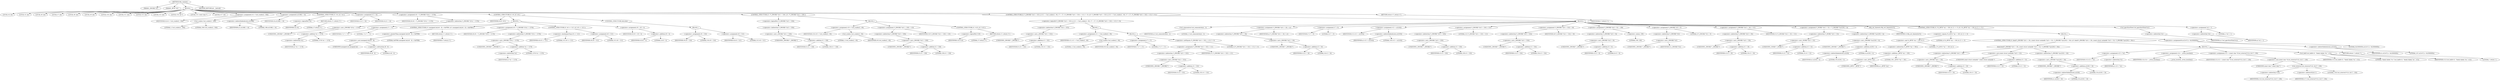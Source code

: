 digraph tftp_connect {  
"1000114" [label = "(METHOD,tftp_connect)" ]
"1000115" [label = "(PARAM,_DWORD *a1)" ]
"1000116" [label = "(PARAM,_BYTE *a2)" ]
"1000117" [label = "(BLOCK,,)" ]
"1000118" [label = "(LOCAL,v4: int)" ]
"1000119" [label = "(LOCAL,v5: int)" ]
"1000120" [label = "(LOCAL,v6: int)" ]
"1000121" [label = "(LOCAL,v7: int)" ]
"1000122" [label = "(LOCAL,v8: int)" ]
"1000123" [label = "(LOCAL,v9: int)" ]
"1000124" [label = "(LOCAL,v10: int)" ]
"1000125" [label = "(LOCAL,v11: int)" ]
"1000126" [label = "(LOCAL,v12: int)" ]
"1000127" [label = "(LOCAL,v13: int)" ]
"1000128" [label = "(LOCAL,v14: int *)" ]
"1000129" [label = "(LOCAL,v15: const char *)" ]
"1000130" [label = "(LOCAL,v17: int)" ]
"1000131" [label = "(<operator>.assignment,v4 = Curl_ccalloc(1, 336))" ]
"1000132" [label = "(IDENTIFIER,v4,v4 = Curl_ccalloc(1, 336))" ]
"1000133" [label = "(Curl_ccalloc,Curl_ccalloc(1, 336))" ]
"1000134" [label = "(LITERAL,1,Curl_ccalloc(1, 336))" ]
"1000135" [label = "(LITERAL,336,Curl_ccalloc(1, 336))" ]
"1000136" [label = "(<operator>.assignment,a1[188] = v4)" ]
"1000137" [label = "(<operator>.indirectIndexAccess,a1[188])" ]
"1000138" [label = "(IDENTIFIER,a1,a1[188] = v4)" ]
"1000139" [label = "(LITERAL,188,a1[188] = v4)" ]
"1000140" [label = "(IDENTIFIER,v4,a1[188] = v4)" ]
"1000141" [label = "(CONTROL_STRUCTURE,if ( !v4 ),if ( !v4 ))" ]
"1000142" [label = "(<operator>.logicalNot,!v4)" ]
"1000143" [label = "(IDENTIFIER,v4,!v4)" ]
"1000144" [label = "(RETURN,return 27;,return 27;)" ]
"1000145" [label = "(LITERAL,27,return 27;)" ]
"1000146" [label = "(<operator>.assignment,v5 = v4)" ]
"1000147" [label = "(IDENTIFIER,v5,v5 = v4)" ]
"1000148" [label = "(IDENTIFIER,v4,v5 = v4)" ]
"1000149" [label = "(<operator>.assignment,v6 = *(_DWORD *)(*a1 + 1576))" ]
"1000150" [label = "(IDENTIFIER,v6,v6 = *(_DWORD *)(*a1 + 1576))" ]
"1000151" [label = "(<operator>.indirection,*(_DWORD *)(*a1 + 1576))" ]
"1000152" [label = "(<operator>.cast,(_DWORD *)(*a1 + 1576))" ]
"1000153" [label = "(UNKNOWN,_DWORD *,_DWORD *)" ]
"1000154" [label = "(<operator>.addition,*a1 + 1576)" ]
"1000155" [label = "(<operator>.indirection,*a1)" ]
"1000156" [label = "(IDENTIFIER,a1,*a1 + 1576)" ]
"1000157" [label = "(LITERAL,1576,*a1 + 1576)" ]
"1000158" [label = "(CONTROL_STRUCTURE,if ( v6 ),if ( v6 ))" ]
"1000159" [label = "(IDENTIFIER,v6,if ( v6 ))" ]
"1000160" [label = "(BLOCK,,)" ]
"1000161" [label = "(<operator>.assignment,v7 = 71)" ]
"1000162" [label = "(IDENTIFIER,v7,v7 = 71)" ]
"1000163" [label = "(LITERAL,71,v7 = 71)" ]
"1000164" [label = "(CONTROL_STRUCTURE,if ( (unsigned int)(v6 - 8) > 0xFFB0 ),if ( (unsigned int)(v6 - 8) > 0xFFB0 ))" ]
"1000165" [label = "(<operator>.greaterThan,(unsigned int)(v6 - 8) > 0xFFB0)" ]
"1000166" [label = "(<operator>.cast,(unsigned int)(v6 - 8))" ]
"1000167" [label = "(UNKNOWN,unsigned int,unsigned int)" ]
"1000168" [label = "(<operator>.subtraction,v6 - 8)" ]
"1000169" [label = "(IDENTIFIER,v6,v6 - 8)" ]
"1000170" [label = "(LITERAL,8,v6 - 8)" ]
"1000171" [label = "(LITERAL,0xFFB0,(unsigned int)(v6 - 8) > 0xFFB0)" ]
"1000172" [label = "(RETURN,return v7;,return v7;)" ]
"1000173" [label = "(IDENTIFIER,v7,return v7;)" ]
"1000174" [label = "(<operator>.assignment,v8 = *(_DWORD *)(*a1 + 1576))" ]
"1000175" [label = "(IDENTIFIER,v8,v8 = *(_DWORD *)(*a1 + 1576))" ]
"1000176" [label = "(<operator>.indirection,*(_DWORD *)(*a1 + 1576))" ]
"1000177" [label = "(<operator>.cast,(_DWORD *)(*a1 + 1576))" ]
"1000178" [label = "(UNKNOWN,_DWORD *,_DWORD *)" ]
"1000179" [label = "(<operator>.addition,*a1 + 1576)" ]
"1000180" [label = "(<operator>.indirection,*a1)" ]
"1000181" [label = "(IDENTIFIER,a1,*a1 + 1576)" ]
"1000182" [label = "(LITERAL,1576,*a1 + 1576)" ]
"1000183" [label = "(CONTROL_STRUCTURE,if ( v6 <= 512 ),if ( v6 <= 512 ))" ]
"1000184" [label = "(<operator>.lessEqualsThan,v6 <= 512)" ]
"1000185" [label = "(IDENTIFIER,v6,v6 <= 512)" ]
"1000186" [label = "(LITERAL,512,v6 <= 512)" ]
"1000187" [label = "(<operator>.assignment,v8 = 512)" ]
"1000188" [label = "(IDENTIFIER,v8,v8 = 512)" ]
"1000189" [label = "(LITERAL,512,v8 = 512)" ]
"1000190" [label = "(<operator>.assignment,v9 = v8 + 4)" ]
"1000191" [label = "(IDENTIFIER,v9,v9 = v8 + 4)" ]
"1000192" [label = "(<operator>.addition,v8 + 4)" ]
"1000193" [label = "(IDENTIFIER,v8,v8 + 4)" ]
"1000194" [label = "(LITERAL,4,v8 + 4)" ]
"1000195" [label = "(CONTROL_STRUCTURE,else,else)" ]
"1000196" [label = "(BLOCK,,)" ]
"1000197" [label = "(<operator>.assignment,v9 = 516)" ]
"1000198" [label = "(IDENTIFIER,v9,v9 = 516)" ]
"1000199" [label = "(LITERAL,516,v9 = 516)" ]
"1000200" [label = "(<operator>.assignment,v6 = 512)" ]
"1000201" [label = "(IDENTIFIER,v6,v6 = 512)" ]
"1000202" [label = "(LITERAL,512,v6 = 512)" ]
"1000203" [label = "(CONTROL_STRUCTURE,if ( !*(_DWORD *)(v5 + 328) ),if ( !*(_DWORD *)(v5 + 328) ))" ]
"1000204" [label = "(<operator>.logicalNot,!*(_DWORD *)(v5 + 328))" ]
"1000205" [label = "(<operator>.indirection,*(_DWORD *)(v5 + 328))" ]
"1000206" [label = "(<operator>.cast,(_DWORD *)(v5 + 328))" ]
"1000207" [label = "(UNKNOWN,_DWORD *,_DWORD *)" ]
"1000208" [label = "(<operator>.addition,v5 + 328)" ]
"1000209" [label = "(IDENTIFIER,v5,v5 + 328)" ]
"1000210" [label = "(LITERAL,328,v5 + 328)" ]
"1000211" [label = "(BLOCK,,)" ]
"1000212" [label = "(<operator>.assignment,v10 = Curl_ccalloc(1, v9))" ]
"1000213" [label = "(IDENTIFIER,v10,v10 = Curl_ccalloc(1, v9))" ]
"1000214" [label = "(Curl_ccalloc,Curl_ccalloc(1, v9))" ]
"1000215" [label = "(LITERAL,1,Curl_ccalloc(1, v9))" ]
"1000216" [label = "(IDENTIFIER,v9,Curl_ccalloc(1, v9))" ]
"1000217" [label = "(<operator>.assignment,*(_DWORD *)(v5 + 328) = v10)" ]
"1000218" [label = "(<operator>.indirection,*(_DWORD *)(v5 + 328))" ]
"1000219" [label = "(<operator>.cast,(_DWORD *)(v5 + 328))" ]
"1000220" [label = "(UNKNOWN,_DWORD *,_DWORD *)" ]
"1000221" [label = "(<operator>.addition,v5 + 328)" ]
"1000222" [label = "(IDENTIFIER,v5,v5 + 328)" ]
"1000223" [label = "(LITERAL,328,v5 + 328)" ]
"1000224" [label = "(IDENTIFIER,v10,*(_DWORD *)(v5 + 328) = v10)" ]
"1000225" [label = "(CONTROL_STRUCTURE,if ( !v10 ),if ( !v10 ))" ]
"1000226" [label = "(<operator>.logicalNot,!v10)" ]
"1000227" [label = "(IDENTIFIER,v10,!v10)" ]
"1000228" [label = "(RETURN,return 27;,return 27;)" ]
"1000229" [label = "(LITERAL,27,return 27;)" ]
"1000230" [label = "(CONTROL_STRUCTURE,if ( *(_DWORD *)(v5 + 332) || (v11 = Curl_ccalloc(1, v9), v7 = 27, (*(_DWORD *)(v5 + 332) = v11) != 0) ),if ( *(_DWORD *)(v5 + 332) || (v11 = Curl_ccalloc(1, v9), v7 = 27, (*(_DWORD *)(v5 + 332) = v11) != 0) ))" ]
"1000231" [label = "(<operator>.logicalOr,*(_DWORD *)(v5 + 332) || (v11 = Curl_ccalloc(1, v9), v7 = 27, (*(_DWORD *)(v5 + 332) = v11) != 0))" ]
"1000232" [label = "(<operator>.indirection,*(_DWORD *)(v5 + 332))" ]
"1000233" [label = "(<operator>.cast,(_DWORD *)(v5 + 332))" ]
"1000234" [label = "(UNKNOWN,_DWORD *,_DWORD *)" ]
"1000235" [label = "(<operator>.addition,v5 + 332)" ]
"1000236" [label = "(IDENTIFIER,v5,v5 + 332)" ]
"1000237" [label = "(LITERAL,332,v5 + 332)" ]
"1000238" [label = "(BLOCK,,)" ]
"1000239" [label = "(<operator>.assignment,v11 = Curl_ccalloc(1, v9))" ]
"1000240" [label = "(IDENTIFIER,v11,v11 = Curl_ccalloc(1, v9))" ]
"1000241" [label = "(Curl_ccalloc,Curl_ccalloc(1, v9))" ]
"1000242" [label = "(LITERAL,1,Curl_ccalloc(1, v9))" ]
"1000243" [label = "(IDENTIFIER,v9,Curl_ccalloc(1, v9))" ]
"1000244" [label = "(BLOCK,,)" ]
"1000245" [label = "(<operator>.assignment,v7 = 27)" ]
"1000246" [label = "(IDENTIFIER,v7,v7 = 27)" ]
"1000247" [label = "(LITERAL,27,v7 = 27)" ]
"1000248" [label = "(<operator>.notEquals,(*(_DWORD *)(v5 + 332) = v11) != 0)" ]
"1000249" [label = "(<operator>.assignment,*(_DWORD *)(v5 + 332) = v11)" ]
"1000250" [label = "(<operator>.indirection,*(_DWORD *)(v5 + 332))" ]
"1000251" [label = "(<operator>.cast,(_DWORD *)(v5 + 332))" ]
"1000252" [label = "(UNKNOWN,_DWORD *,_DWORD *)" ]
"1000253" [label = "(<operator>.addition,v5 + 332)" ]
"1000254" [label = "(IDENTIFIER,v5,v5 + 332)" ]
"1000255" [label = "(LITERAL,332,v5 + 332)" ]
"1000256" [label = "(IDENTIFIER,v11,*(_DWORD *)(v5 + 332) = v11)" ]
"1000257" [label = "(LITERAL,0,(*(_DWORD *)(v5 + 332) = v11) != 0)" ]
"1000258" [label = "(BLOCK,,)" ]
"1000259" [label = "(Curl_conncontrol,Curl_conncontrol(a1, 1))" ]
"1000260" [label = "(IDENTIFIER,a1,Curl_conncontrol(a1, 1))" ]
"1000261" [label = "(LITERAL,1,Curl_conncontrol(a1, 1))" ]
"1000262" [label = "(<operator>.assignment,*(_DWORD *)(v5 + 16) = a1)" ]
"1000263" [label = "(<operator>.indirection,*(_DWORD *)(v5 + 16))" ]
"1000264" [label = "(<operator>.cast,(_DWORD *)(v5 + 16))" ]
"1000265" [label = "(UNKNOWN,_DWORD *,_DWORD *)" ]
"1000266" [label = "(<operator>.addition,v5 + 16)" ]
"1000267" [label = "(IDENTIFIER,v5,v5 + 16)" ]
"1000268" [label = "(LITERAL,16,v5 + 16)" ]
"1000269" [label = "(IDENTIFIER,a1,*(_DWORD *)(v5 + 16) = a1)" ]
"1000270" [label = "(<operator>.assignment,v7 = 0)" ]
"1000271" [label = "(IDENTIFIER,v7,v7 = 0)" ]
"1000272" [label = "(LITERAL,0,v7 = 0)" ]
"1000273" [label = "(<operator>.assignment,v12 = a1[105])" ]
"1000274" [label = "(IDENTIFIER,v12,v12 = a1[105])" ]
"1000275" [label = "(<operator>.indirectIndexAccess,a1[105])" ]
"1000276" [label = "(IDENTIFIER,a1,v12 = a1[105])" ]
"1000277" [label = "(LITERAL,105,v12 = a1[105])" ]
"1000278" [label = "(<operator>.assignment,*(_DWORD *)(v5 + 320) = 512)" ]
"1000279" [label = "(<operator>.indirection,*(_DWORD *)(v5 + 320))" ]
"1000280" [label = "(<operator>.cast,(_DWORD *)(v5 + 320))" ]
"1000281" [label = "(UNKNOWN,_DWORD *,_DWORD *)" ]
"1000282" [label = "(<operator>.addition,v5 + 320)" ]
"1000283" [label = "(IDENTIFIER,v5,v5 + 320)" ]
"1000284" [label = "(LITERAL,320,v5 + 320)" ]
"1000285" [label = "(LITERAL,512,*(_DWORD *)(v5 + 320) = 512)" ]
"1000286" [label = "(<operator>.assignment,*(_DWORD *)(v5 + 324) = v6)" ]
"1000287" [label = "(<operator>.indirection,*(_DWORD *)(v5 + 324))" ]
"1000288" [label = "(<operator>.cast,(_DWORD *)(v5 + 324))" ]
"1000289" [label = "(UNKNOWN,_DWORD *,_DWORD *)" ]
"1000290" [label = "(<operator>.addition,v5 + 324)" ]
"1000291" [label = "(IDENTIFIER,v5,v5 + 324)" ]
"1000292" [label = "(LITERAL,324,v5 + 324)" ]
"1000293" [label = "(IDENTIFIER,v6,*(_DWORD *)(v5 + 324) = v6)" ]
"1000294" [label = "(<operator>.assignment,*(_DWORD *)(v5 + 8) = -100)" ]
"1000295" [label = "(<operator>.indirection,*(_DWORD *)(v5 + 8))" ]
"1000296" [label = "(<operator>.cast,(_DWORD *)(v5 + 8))" ]
"1000297" [label = "(UNKNOWN,_DWORD *,_DWORD *)" ]
"1000298" [label = "(<operator>.addition,v5 + 8)" ]
"1000299" [label = "(IDENTIFIER,v5,v5 + 8)" ]
"1000300" [label = "(LITERAL,8,v5 + 8)" ]
"1000301" [label = "(<operator>.minus,-100)" ]
"1000302" [label = "(LITERAL,100,-100)" ]
"1000303" [label = "(<operator>.assignment,*(_DWORD *)v5 = 0)" ]
"1000304" [label = "(<operator>.indirection,*(_DWORD *)v5)" ]
"1000305" [label = "(<operator>.cast,(_DWORD *)v5)" ]
"1000306" [label = "(UNKNOWN,_DWORD *,_DWORD *)" ]
"1000307" [label = "(IDENTIFIER,v5,(_DWORD *)v5)" ]
"1000308" [label = "(LITERAL,0,*(_DWORD *)v5 = 0)" ]
"1000309" [label = "(<operator>.assignment,*(_DWORD *)(v5 + 20) = v12)" ]
"1000310" [label = "(<operator>.indirection,*(_DWORD *)(v5 + 20))" ]
"1000311" [label = "(<operator>.cast,(_DWORD *)(v5 + 20))" ]
"1000312" [label = "(UNKNOWN,_DWORD *,_DWORD *)" ]
"1000313" [label = "(<operator>.addition,v5 + 20)" ]
"1000314" [label = "(IDENTIFIER,v5,v5 + 20)" ]
"1000315" [label = "(LITERAL,20,v5 + 20)" ]
"1000316" [label = "(IDENTIFIER,v12,*(_DWORD *)(v5 + 20) = v12)" ]
"1000317" [label = "(<operator>.assignment,*(_WORD *)(v5 + 52) = *(_DWORD *)(a1[20] + 4))" ]
"1000318" [label = "(<operator>.indirection,*(_WORD *)(v5 + 52))" ]
"1000319" [label = "(<operator>.cast,(_WORD *)(v5 + 52))" ]
"1000320" [label = "(UNKNOWN,_WORD *,_WORD *)" ]
"1000321" [label = "(<operator>.addition,v5 + 52)" ]
"1000322" [label = "(IDENTIFIER,v5,v5 + 52)" ]
"1000323" [label = "(LITERAL,52,v5 + 52)" ]
"1000324" [label = "(<operator>.indirection,*(_DWORD *)(a1[20] + 4))" ]
"1000325" [label = "(<operator>.cast,(_DWORD *)(a1[20] + 4))" ]
"1000326" [label = "(UNKNOWN,_DWORD *,_DWORD *)" ]
"1000327" [label = "(<operator>.addition,a1[20] + 4)" ]
"1000328" [label = "(<operator>.indirectIndexAccess,a1[20])" ]
"1000329" [label = "(IDENTIFIER,a1,a1[20] + 4)" ]
"1000330" [label = "(LITERAL,20,a1[20] + 4)" ]
"1000331" [label = "(LITERAL,4,a1[20] + 4)" ]
"1000332" [label = "(tftp_set_timeouts,tftp_set_timeouts(v5))" ]
"1000333" [label = "(IDENTIFIER,v5,tftp_set_timeouts(v5))" ]
"1000334" [label = "(CONTROL_STRUCTURE,if ( (*((_BYTE *)a1 + 591) & 2) == 0 ),if ( (*((_BYTE *)a1 + 591) & 2) == 0 ))" ]
"1000335" [label = "(<operator>.equals,(*((_BYTE *)a1 + 591) & 2) == 0)" ]
"1000336" [label = "(<operator>.and,*((_BYTE *)a1 + 591) & 2)" ]
"1000337" [label = "(<operator>.indirection,*((_BYTE *)a1 + 591))" ]
"1000338" [label = "(<operator>.addition,(_BYTE *)a1 + 591)" ]
"1000339" [label = "(<operator>.cast,(_BYTE *)a1)" ]
"1000340" [label = "(UNKNOWN,_BYTE *,_BYTE *)" ]
"1000341" [label = "(IDENTIFIER,a1,(_BYTE *)a1)" ]
"1000342" [label = "(LITERAL,591,(_BYTE *)a1 + 591)" ]
"1000343" [label = "(LITERAL,2,*((_BYTE *)a1 + 591) & 2)" ]
"1000344" [label = "(LITERAL,0,(*((_BYTE *)a1 + 591) & 2) == 0)" ]
"1000345" [label = "(BLOCK,,)" ]
"1000346" [label = "(CONTROL_STRUCTURE,if ( bind(*(_DWORD *)(v5 + 20), (const struct sockaddr *)(v5 + 52), *(_DWORD *)(a1[20] + 16)) ),if ( bind(*(_DWORD *)(v5 + 20), (const struct sockaddr *)(v5 + 52), *(_DWORD *)(a1[20] + 16)) ))" ]
"1000347" [label = "(bind,bind(*(_DWORD *)(v5 + 20), (const struct sockaddr *)(v5 + 52), *(_DWORD *)(a1[20] + 16)))" ]
"1000348" [label = "(<operator>.indirection,*(_DWORD *)(v5 + 20))" ]
"1000349" [label = "(<operator>.cast,(_DWORD *)(v5 + 20))" ]
"1000350" [label = "(UNKNOWN,_DWORD *,_DWORD *)" ]
"1000351" [label = "(<operator>.addition,v5 + 20)" ]
"1000352" [label = "(IDENTIFIER,v5,v5 + 20)" ]
"1000353" [label = "(LITERAL,20,v5 + 20)" ]
"1000354" [label = "(<operator>.cast,(const struct sockaddr *)(v5 + 52))" ]
"1000355" [label = "(UNKNOWN,const struct sockaddr *,const struct sockaddr *)" ]
"1000356" [label = "(<operator>.addition,v5 + 52)" ]
"1000357" [label = "(IDENTIFIER,v5,v5 + 52)" ]
"1000358" [label = "(LITERAL,52,v5 + 52)" ]
"1000359" [label = "(<operator>.indirection,*(_DWORD *)(a1[20] + 16))" ]
"1000360" [label = "(<operator>.cast,(_DWORD *)(a1[20] + 16))" ]
"1000361" [label = "(UNKNOWN,_DWORD *,_DWORD *)" ]
"1000362" [label = "(<operator>.addition,a1[20] + 16)" ]
"1000363" [label = "(<operator>.indirectIndexAccess,a1[20])" ]
"1000364" [label = "(IDENTIFIER,a1,a1[20] + 16)" ]
"1000365" [label = "(LITERAL,20,a1[20] + 16)" ]
"1000366" [label = "(LITERAL,16,a1[20] + 16)" ]
"1000367" [label = "(BLOCK,,)" ]
"1000368" [label = "(<operator>.assignment,v13 = *a1)" ]
"1000369" [label = "(IDENTIFIER,v13,v13 = *a1)" ]
"1000370" [label = "(<operator>.indirection,*a1)" ]
"1000371" [label = "(IDENTIFIER,a1,v13 = *a1)" ]
"1000372" [label = "(<operator>.assignment,v14 = _errno_location())" ]
"1000373" [label = "(IDENTIFIER,v14,v14 = _errno_location())" ]
"1000374" [label = "(_errno_location,_errno_location())" ]
"1000375" [label = "(<operator>.assignment,v15 = (const char *)Curl_strerror(*v14, &v17, 128))" ]
"1000376" [label = "(IDENTIFIER,v15,v15 = (const char *)Curl_strerror(*v14, &v17, 128))" ]
"1000377" [label = "(<operator>.cast,(const char *)Curl_strerror(*v14, &v17, 128))" ]
"1000378" [label = "(UNKNOWN,const char *,const char *)" ]
"1000379" [label = "(Curl_strerror,Curl_strerror(*v14, &v17, 128))" ]
"1000380" [label = "(<operator>.indirection,*v14)" ]
"1000381" [label = "(IDENTIFIER,v14,Curl_strerror(*v14, &v17, 128))" ]
"1000382" [label = "(<operator>.addressOf,&v17)" ]
"1000383" [label = "(IDENTIFIER,v17,Curl_strerror(*v14, &v17, 128))" ]
"1000384" [label = "(LITERAL,128,Curl_strerror(*v14, &v17, 128))" ]
"1000385" [label = "(Curl_failf,Curl_failf(v13, \"bind() failed; %s\", v15))" ]
"1000386" [label = "(IDENTIFIER,v13,Curl_failf(v13, \"bind() failed; %s\", v15))" ]
"1000387" [label = "(LITERAL,\"bind() failed; %s\",Curl_failf(v13, \"bind() failed; %s\", v15))" ]
"1000388" [label = "(IDENTIFIER,v15,Curl_failf(v13, \"bind() failed; %s\", v15))" ]
"1000389" [label = "(RETURN,return 7;,return 7;)" ]
"1000390" [label = "(LITERAL,7,return 7;)" ]
"1000391" [label = "(<operators>.assignmentOr,a1[147] |= 0x2000000u)" ]
"1000392" [label = "(<operator>.indirectIndexAccess,a1[147])" ]
"1000393" [label = "(IDENTIFIER,a1,a1[147] |= 0x2000000u)" ]
"1000394" [label = "(LITERAL,147,a1[147] |= 0x2000000u)" ]
"1000395" [label = "(LITERAL,0x2000000u,a1[147] |= 0x2000000u)" ]
"1000396" [label = "(Curl_pgrsStartNow,Curl_pgrsStartNow(*a1))" ]
"1000397" [label = "(<operator>.indirection,*a1)" ]
"1000398" [label = "(IDENTIFIER,a1,Curl_pgrsStartNow(*a1))" ]
"1000399" [label = "(<operator>.assignment,*a2 = 1)" ]
"1000400" [label = "(<operator>.indirection,*a2)" ]
"1000401" [label = "(IDENTIFIER,a2,*a2 = 1)" ]
"1000402" [label = "(LITERAL,1,*a2 = 1)" ]
"1000403" [label = "(RETURN,return v7;,return v7;)" ]
"1000404" [label = "(IDENTIFIER,v7,return v7;)" ]
"1000405" [label = "(METHOD_RETURN,int __fastcall)" ]
  "1000114" -> "1000115" 
  "1000114" -> "1000116" 
  "1000114" -> "1000117" 
  "1000114" -> "1000405" 
  "1000117" -> "1000118" 
  "1000117" -> "1000119" 
  "1000117" -> "1000120" 
  "1000117" -> "1000121" 
  "1000117" -> "1000122" 
  "1000117" -> "1000123" 
  "1000117" -> "1000124" 
  "1000117" -> "1000125" 
  "1000117" -> "1000126" 
  "1000117" -> "1000127" 
  "1000117" -> "1000128" 
  "1000117" -> "1000129" 
  "1000117" -> "1000130" 
  "1000117" -> "1000131" 
  "1000117" -> "1000136" 
  "1000117" -> "1000141" 
  "1000117" -> "1000146" 
  "1000117" -> "1000149" 
  "1000117" -> "1000158" 
  "1000117" -> "1000203" 
  "1000117" -> "1000230" 
  "1000117" -> "1000403" 
  "1000131" -> "1000132" 
  "1000131" -> "1000133" 
  "1000133" -> "1000134" 
  "1000133" -> "1000135" 
  "1000136" -> "1000137" 
  "1000136" -> "1000140" 
  "1000137" -> "1000138" 
  "1000137" -> "1000139" 
  "1000141" -> "1000142" 
  "1000141" -> "1000144" 
  "1000142" -> "1000143" 
  "1000144" -> "1000145" 
  "1000146" -> "1000147" 
  "1000146" -> "1000148" 
  "1000149" -> "1000150" 
  "1000149" -> "1000151" 
  "1000151" -> "1000152" 
  "1000152" -> "1000153" 
  "1000152" -> "1000154" 
  "1000154" -> "1000155" 
  "1000154" -> "1000157" 
  "1000155" -> "1000156" 
  "1000158" -> "1000159" 
  "1000158" -> "1000160" 
  "1000158" -> "1000195" 
  "1000160" -> "1000161" 
  "1000160" -> "1000164" 
  "1000160" -> "1000174" 
  "1000160" -> "1000183" 
  "1000160" -> "1000190" 
  "1000161" -> "1000162" 
  "1000161" -> "1000163" 
  "1000164" -> "1000165" 
  "1000164" -> "1000172" 
  "1000165" -> "1000166" 
  "1000165" -> "1000171" 
  "1000166" -> "1000167" 
  "1000166" -> "1000168" 
  "1000168" -> "1000169" 
  "1000168" -> "1000170" 
  "1000172" -> "1000173" 
  "1000174" -> "1000175" 
  "1000174" -> "1000176" 
  "1000176" -> "1000177" 
  "1000177" -> "1000178" 
  "1000177" -> "1000179" 
  "1000179" -> "1000180" 
  "1000179" -> "1000182" 
  "1000180" -> "1000181" 
  "1000183" -> "1000184" 
  "1000183" -> "1000187" 
  "1000184" -> "1000185" 
  "1000184" -> "1000186" 
  "1000187" -> "1000188" 
  "1000187" -> "1000189" 
  "1000190" -> "1000191" 
  "1000190" -> "1000192" 
  "1000192" -> "1000193" 
  "1000192" -> "1000194" 
  "1000195" -> "1000196" 
  "1000196" -> "1000197" 
  "1000196" -> "1000200" 
  "1000197" -> "1000198" 
  "1000197" -> "1000199" 
  "1000200" -> "1000201" 
  "1000200" -> "1000202" 
  "1000203" -> "1000204" 
  "1000203" -> "1000211" 
  "1000204" -> "1000205" 
  "1000205" -> "1000206" 
  "1000206" -> "1000207" 
  "1000206" -> "1000208" 
  "1000208" -> "1000209" 
  "1000208" -> "1000210" 
  "1000211" -> "1000212" 
  "1000211" -> "1000217" 
  "1000211" -> "1000225" 
  "1000212" -> "1000213" 
  "1000212" -> "1000214" 
  "1000214" -> "1000215" 
  "1000214" -> "1000216" 
  "1000217" -> "1000218" 
  "1000217" -> "1000224" 
  "1000218" -> "1000219" 
  "1000219" -> "1000220" 
  "1000219" -> "1000221" 
  "1000221" -> "1000222" 
  "1000221" -> "1000223" 
  "1000225" -> "1000226" 
  "1000225" -> "1000228" 
  "1000226" -> "1000227" 
  "1000228" -> "1000229" 
  "1000230" -> "1000231" 
  "1000230" -> "1000258" 
  "1000231" -> "1000232" 
  "1000231" -> "1000238" 
  "1000232" -> "1000233" 
  "1000233" -> "1000234" 
  "1000233" -> "1000235" 
  "1000235" -> "1000236" 
  "1000235" -> "1000237" 
  "1000238" -> "1000239" 
  "1000238" -> "1000244" 
  "1000239" -> "1000240" 
  "1000239" -> "1000241" 
  "1000241" -> "1000242" 
  "1000241" -> "1000243" 
  "1000244" -> "1000245" 
  "1000244" -> "1000248" 
  "1000245" -> "1000246" 
  "1000245" -> "1000247" 
  "1000248" -> "1000249" 
  "1000248" -> "1000257" 
  "1000249" -> "1000250" 
  "1000249" -> "1000256" 
  "1000250" -> "1000251" 
  "1000251" -> "1000252" 
  "1000251" -> "1000253" 
  "1000253" -> "1000254" 
  "1000253" -> "1000255" 
  "1000258" -> "1000259" 
  "1000258" -> "1000262" 
  "1000258" -> "1000270" 
  "1000258" -> "1000273" 
  "1000258" -> "1000278" 
  "1000258" -> "1000286" 
  "1000258" -> "1000294" 
  "1000258" -> "1000303" 
  "1000258" -> "1000309" 
  "1000258" -> "1000317" 
  "1000258" -> "1000332" 
  "1000258" -> "1000334" 
  "1000258" -> "1000396" 
  "1000258" -> "1000399" 
  "1000259" -> "1000260" 
  "1000259" -> "1000261" 
  "1000262" -> "1000263" 
  "1000262" -> "1000269" 
  "1000263" -> "1000264" 
  "1000264" -> "1000265" 
  "1000264" -> "1000266" 
  "1000266" -> "1000267" 
  "1000266" -> "1000268" 
  "1000270" -> "1000271" 
  "1000270" -> "1000272" 
  "1000273" -> "1000274" 
  "1000273" -> "1000275" 
  "1000275" -> "1000276" 
  "1000275" -> "1000277" 
  "1000278" -> "1000279" 
  "1000278" -> "1000285" 
  "1000279" -> "1000280" 
  "1000280" -> "1000281" 
  "1000280" -> "1000282" 
  "1000282" -> "1000283" 
  "1000282" -> "1000284" 
  "1000286" -> "1000287" 
  "1000286" -> "1000293" 
  "1000287" -> "1000288" 
  "1000288" -> "1000289" 
  "1000288" -> "1000290" 
  "1000290" -> "1000291" 
  "1000290" -> "1000292" 
  "1000294" -> "1000295" 
  "1000294" -> "1000301" 
  "1000295" -> "1000296" 
  "1000296" -> "1000297" 
  "1000296" -> "1000298" 
  "1000298" -> "1000299" 
  "1000298" -> "1000300" 
  "1000301" -> "1000302" 
  "1000303" -> "1000304" 
  "1000303" -> "1000308" 
  "1000304" -> "1000305" 
  "1000305" -> "1000306" 
  "1000305" -> "1000307" 
  "1000309" -> "1000310" 
  "1000309" -> "1000316" 
  "1000310" -> "1000311" 
  "1000311" -> "1000312" 
  "1000311" -> "1000313" 
  "1000313" -> "1000314" 
  "1000313" -> "1000315" 
  "1000317" -> "1000318" 
  "1000317" -> "1000324" 
  "1000318" -> "1000319" 
  "1000319" -> "1000320" 
  "1000319" -> "1000321" 
  "1000321" -> "1000322" 
  "1000321" -> "1000323" 
  "1000324" -> "1000325" 
  "1000325" -> "1000326" 
  "1000325" -> "1000327" 
  "1000327" -> "1000328" 
  "1000327" -> "1000331" 
  "1000328" -> "1000329" 
  "1000328" -> "1000330" 
  "1000332" -> "1000333" 
  "1000334" -> "1000335" 
  "1000334" -> "1000345" 
  "1000335" -> "1000336" 
  "1000335" -> "1000344" 
  "1000336" -> "1000337" 
  "1000336" -> "1000343" 
  "1000337" -> "1000338" 
  "1000338" -> "1000339" 
  "1000338" -> "1000342" 
  "1000339" -> "1000340" 
  "1000339" -> "1000341" 
  "1000345" -> "1000346" 
  "1000345" -> "1000391" 
  "1000346" -> "1000347" 
  "1000346" -> "1000367" 
  "1000347" -> "1000348" 
  "1000347" -> "1000354" 
  "1000347" -> "1000359" 
  "1000348" -> "1000349" 
  "1000349" -> "1000350" 
  "1000349" -> "1000351" 
  "1000351" -> "1000352" 
  "1000351" -> "1000353" 
  "1000354" -> "1000355" 
  "1000354" -> "1000356" 
  "1000356" -> "1000357" 
  "1000356" -> "1000358" 
  "1000359" -> "1000360" 
  "1000360" -> "1000361" 
  "1000360" -> "1000362" 
  "1000362" -> "1000363" 
  "1000362" -> "1000366" 
  "1000363" -> "1000364" 
  "1000363" -> "1000365" 
  "1000367" -> "1000368" 
  "1000367" -> "1000372" 
  "1000367" -> "1000375" 
  "1000367" -> "1000385" 
  "1000367" -> "1000389" 
  "1000368" -> "1000369" 
  "1000368" -> "1000370" 
  "1000370" -> "1000371" 
  "1000372" -> "1000373" 
  "1000372" -> "1000374" 
  "1000375" -> "1000376" 
  "1000375" -> "1000377" 
  "1000377" -> "1000378" 
  "1000377" -> "1000379" 
  "1000379" -> "1000380" 
  "1000379" -> "1000382" 
  "1000379" -> "1000384" 
  "1000380" -> "1000381" 
  "1000382" -> "1000383" 
  "1000385" -> "1000386" 
  "1000385" -> "1000387" 
  "1000385" -> "1000388" 
  "1000389" -> "1000390" 
  "1000391" -> "1000392" 
  "1000391" -> "1000395" 
  "1000392" -> "1000393" 
  "1000392" -> "1000394" 
  "1000396" -> "1000397" 
  "1000397" -> "1000398" 
  "1000399" -> "1000400" 
  "1000399" -> "1000402" 
  "1000400" -> "1000401" 
  "1000403" -> "1000404" 
}
